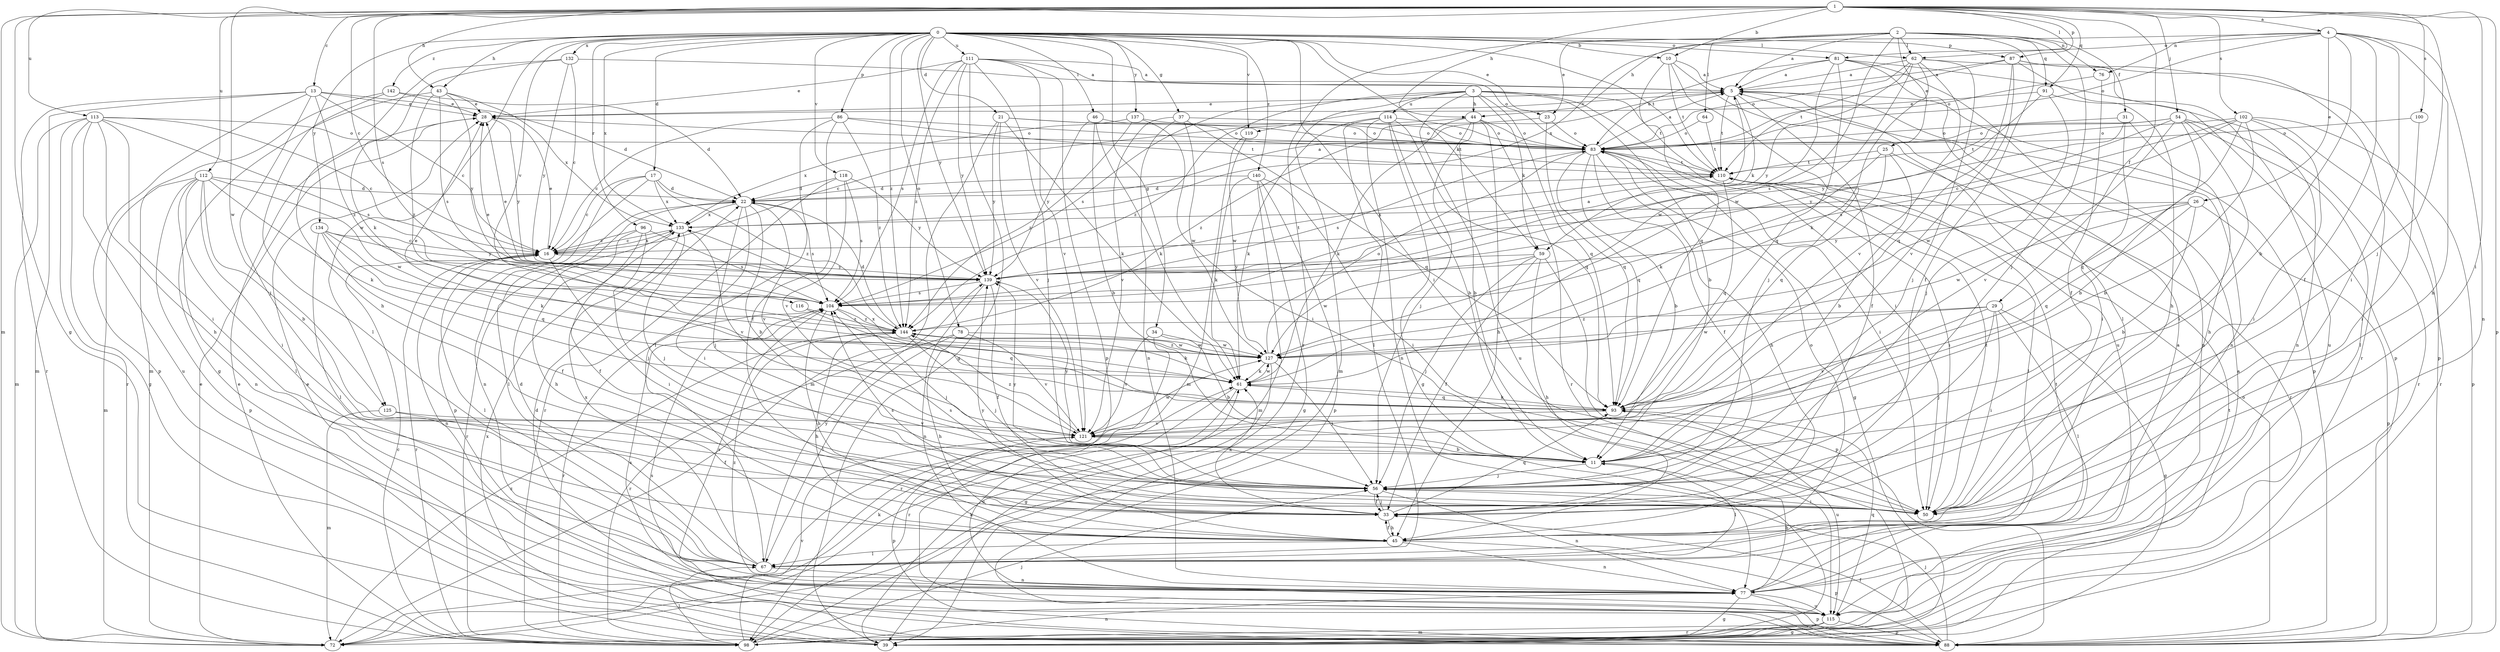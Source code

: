 strict digraph  {
0;
1;
2;
3;
4;
5;
10;
11;
13;
16;
17;
21;
22;
23;
25;
26;
28;
29;
31;
33;
34;
37;
39;
43;
44;
45;
46;
50;
54;
56;
59;
61;
62;
64;
67;
72;
76;
77;
78;
81;
83;
86;
87;
88;
91;
93;
96;
98;
100;
102;
104;
110;
111;
112;
113;
114;
115;
116;
118;
119;
121;
125;
127;
132;
133;
134;
137;
139;
140;
142;
144;
0 -> 10  [label=b];
0 -> 17  [label=d];
0 -> 21  [label=d];
0 -> 23  [label=e];
0 -> 34  [label=g];
0 -> 37  [label=g];
0 -> 43  [label=h];
0 -> 46  [label=i];
0 -> 50  [label=i];
0 -> 59  [label=k];
0 -> 62  [label=l];
0 -> 78  [label=o];
0 -> 81  [label=o];
0 -> 86  [label=p];
0 -> 87  [label=p];
0 -> 96  [label=r];
0 -> 110  [label=t];
0 -> 111  [label=u];
0 -> 116  [label=v];
0 -> 118  [label=v];
0 -> 119  [label=v];
0 -> 125  [label=w];
0 -> 132  [label=x];
0 -> 133  [label=x];
0 -> 134  [label=y];
0 -> 137  [label=y];
0 -> 139  [label=y];
0 -> 140  [label=z];
0 -> 142  [label=z];
0 -> 144  [label=z];
1 -> 4  [label=a];
1 -> 10  [label=b];
1 -> 13  [label=c];
1 -> 16  [label=c];
1 -> 29  [label=f];
1 -> 39  [label=g];
1 -> 43  [label=h];
1 -> 44  [label=h];
1 -> 50  [label=i];
1 -> 54  [label=j];
1 -> 56  [label=j];
1 -> 62  [label=l];
1 -> 72  [label=m];
1 -> 87  [label=p];
1 -> 88  [label=p];
1 -> 91  [label=q];
1 -> 100  [label=s];
1 -> 102  [label=s];
1 -> 104  [label=s];
1 -> 112  [label=u];
1 -> 113  [label=u];
1 -> 125  [label=w];
2 -> 5  [label=a];
2 -> 23  [label=e];
2 -> 25  [label=e];
2 -> 31  [label=f];
2 -> 33  [label=f];
2 -> 56  [label=j];
2 -> 62  [label=l];
2 -> 64  [label=l];
2 -> 76  [label=n];
2 -> 91  [label=q];
2 -> 98  [label=r];
2 -> 127  [label=w];
2 -> 133  [label=x];
3 -> 11  [label=b];
3 -> 44  [label=h];
3 -> 50  [label=i];
3 -> 59  [label=k];
3 -> 72  [label=m];
3 -> 93  [label=q];
3 -> 104  [label=s];
3 -> 110  [label=t];
3 -> 114  [label=u];
3 -> 115  [label=u];
3 -> 144  [label=z];
4 -> 11  [label=b];
4 -> 26  [label=e];
4 -> 33  [label=f];
4 -> 44  [label=h];
4 -> 45  [label=h];
4 -> 50  [label=i];
4 -> 76  [label=n];
4 -> 77  [label=n];
4 -> 81  [label=o];
4 -> 83  [label=o];
5 -> 28  [label=e];
5 -> 33  [label=f];
5 -> 59  [label=k];
5 -> 77  [label=n];
5 -> 88  [label=p];
5 -> 110  [label=t];
5 -> 119  [label=v];
10 -> 5  [label=a];
10 -> 56  [label=j];
10 -> 93  [label=q];
10 -> 110  [label=t];
10 -> 115  [label=u];
11 -> 56  [label=j];
11 -> 67  [label=l];
11 -> 139  [label=y];
13 -> 16  [label=c];
13 -> 22  [label=d];
13 -> 28  [label=e];
13 -> 56  [label=j];
13 -> 72  [label=m];
13 -> 88  [label=p];
13 -> 98  [label=r];
13 -> 144  [label=z];
16 -> 28  [label=e];
16 -> 50  [label=i];
16 -> 67  [label=l];
16 -> 77  [label=n];
16 -> 98  [label=r];
16 -> 133  [label=x];
16 -> 139  [label=y];
17 -> 16  [label=c];
17 -> 22  [label=d];
17 -> 77  [label=n];
17 -> 88  [label=p];
17 -> 133  [label=x];
17 -> 144  [label=z];
21 -> 61  [label=k];
21 -> 72  [label=m];
21 -> 83  [label=o];
21 -> 110  [label=t];
21 -> 121  [label=v];
21 -> 139  [label=y];
22 -> 5  [label=a];
22 -> 11  [label=b];
22 -> 50  [label=i];
22 -> 56  [label=j];
22 -> 67  [label=l];
22 -> 104  [label=s];
22 -> 121  [label=v];
22 -> 133  [label=x];
23 -> 83  [label=o];
23 -> 93  [label=q];
23 -> 144  [label=z];
25 -> 11  [label=b];
25 -> 61  [label=k];
25 -> 93  [label=q];
25 -> 98  [label=r];
25 -> 110  [label=t];
26 -> 11  [label=b];
26 -> 88  [label=p];
26 -> 93  [label=q];
26 -> 127  [label=w];
26 -> 133  [label=x];
26 -> 139  [label=y];
28 -> 83  [label=o];
28 -> 139  [label=y];
29 -> 39  [label=g];
29 -> 50  [label=i];
29 -> 56  [label=j];
29 -> 67  [label=l];
29 -> 121  [label=v];
29 -> 127  [label=w];
29 -> 144  [label=z];
31 -> 45  [label=h];
31 -> 50  [label=i];
31 -> 83  [label=o];
31 -> 139  [label=y];
33 -> 45  [label=h];
33 -> 56  [label=j];
33 -> 61  [label=k];
33 -> 93  [label=q];
33 -> 104  [label=s];
34 -> 11  [label=b];
34 -> 98  [label=r];
34 -> 121  [label=v];
34 -> 127  [label=w];
37 -> 77  [label=n];
37 -> 83  [label=o];
37 -> 93  [label=q];
37 -> 121  [label=v];
37 -> 127  [label=w];
39 -> 61  [label=k];
39 -> 110  [label=t];
39 -> 133  [label=x];
43 -> 28  [label=e];
43 -> 39  [label=g];
43 -> 104  [label=s];
43 -> 133  [label=x];
43 -> 139  [label=y];
43 -> 144  [label=z];
44 -> 11  [label=b];
44 -> 16  [label=c];
44 -> 45  [label=h];
44 -> 56  [label=j];
44 -> 61  [label=k];
44 -> 83  [label=o];
44 -> 98  [label=r];
45 -> 33  [label=f];
45 -> 67  [label=l];
45 -> 77  [label=n];
45 -> 83  [label=o];
45 -> 88  [label=p];
45 -> 139  [label=y];
46 -> 11  [label=b];
46 -> 61  [label=k];
46 -> 83  [label=o];
46 -> 139  [label=y];
50 -> 104  [label=s];
50 -> 110  [label=t];
54 -> 11  [label=b];
54 -> 16  [label=c];
54 -> 50  [label=i];
54 -> 67  [label=l];
54 -> 83  [label=o];
54 -> 98  [label=r];
54 -> 110  [label=t];
54 -> 121  [label=v];
56 -> 33  [label=f];
56 -> 50  [label=i];
56 -> 77  [label=n];
56 -> 139  [label=y];
59 -> 33  [label=f];
59 -> 45  [label=h];
59 -> 56  [label=j];
59 -> 88  [label=p];
59 -> 127  [label=w];
59 -> 139  [label=y];
61 -> 93  [label=q];
61 -> 98  [label=r];
61 -> 115  [label=u];
61 -> 127  [label=w];
62 -> 5  [label=a];
62 -> 56  [label=j];
62 -> 61  [label=k];
62 -> 83  [label=o];
62 -> 104  [label=s];
62 -> 115  [label=u];
62 -> 121  [label=v];
62 -> 139  [label=y];
64 -> 83  [label=o];
64 -> 110  [label=t];
67 -> 22  [label=d];
67 -> 77  [label=n];
67 -> 133  [label=x];
67 -> 139  [label=y];
72 -> 28  [label=e];
72 -> 61  [label=k];
72 -> 144  [label=z];
76 -> 33  [label=f];
76 -> 83  [label=o];
77 -> 5  [label=a];
77 -> 11  [label=b];
77 -> 39  [label=g];
77 -> 88  [label=p];
77 -> 104  [label=s];
77 -> 110  [label=t];
77 -> 115  [label=u];
77 -> 144  [label=z];
78 -> 45  [label=h];
78 -> 67  [label=l];
78 -> 98  [label=r];
78 -> 121  [label=v];
78 -> 127  [label=w];
81 -> 5  [label=a];
81 -> 67  [label=l];
81 -> 83  [label=o];
81 -> 88  [label=p];
81 -> 93  [label=q];
81 -> 115  [label=u];
81 -> 127  [label=w];
83 -> 5  [label=a];
83 -> 11  [label=b];
83 -> 33  [label=f];
83 -> 39  [label=g];
83 -> 45  [label=h];
83 -> 50  [label=i];
83 -> 93  [label=q];
83 -> 104  [label=s];
83 -> 110  [label=t];
86 -> 16  [label=c];
86 -> 33  [label=f];
86 -> 67  [label=l];
86 -> 83  [label=o];
86 -> 110  [label=t];
86 -> 144  [label=z];
87 -> 5  [label=a];
87 -> 45  [label=h];
87 -> 88  [label=p];
87 -> 93  [label=q];
87 -> 98  [label=r];
87 -> 110  [label=t];
87 -> 121  [label=v];
88 -> 28  [label=e];
88 -> 33  [label=f];
88 -> 56  [label=j];
88 -> 83  [label=o];
88 -> 104  [label=s];
91 -> 28  [label=e];
91 -> 56  [label=j];
91 -> 77  [label=n];
91 -> 139  [label=y];
93 -> 61  [label=k];
93 -> 115  [label=u];
93 -> 121  [label=v];
93 -> 133  [label=x];
96 -> 16  [label=c];
96 -> 33  [label=f];
96 -> 45  [label=h];
96 -> 56  [label=j];
96 -> 104  [label=s];
98 -> 5  [label=a];
98 -> 16  [label=c];
98 -> 28  [label=e];
98 -> 56  [label=j];
98 -> 67  [label=l];
98 -> 77  [label=n];
98 -> 121  [label=v];
100 -> 50  [label=i];
100 -> 83  [label=o];
102 -> 11  [label=b];
102 -> 50  [label=i];
102 -> 83  [label=o];
102 -> 88  [label=p];
102 -> 93  [label=q];
102 -> 98  [label=r];
102 -> 104  [label=s];
102 -> 127  [label=w];
104 -> 5  [label=a];
104 -> 28  [label=e];
104 -> 45  [label=h];
104 -> 56  [label=j];
104 -> 98  [label=r];
104 -> 144  [label=z];
110 -> 22  [label=d];
110 -> 50  [label=i];
110 -> 67  [label=l];
110 -> 93  [label=q];
111 -> 5  [label=a];
111 -> 28  [label=e];
111 -> 39  [label=g];
111 -> 56  [label=j];
111 -> 83  [label=o];
111 -> 88  [label=p];
111 -> 104  [label=s];
111 -> 121  [label=v];
111 -> 139  [label=y];
111 -> 144  [label=z];
112 -> 11  [label=b];
112 -> 22  [label=d];
112 -> 50  [label=i];
112 -> 61  [label=k];
112 -> 67  [label=l];
112 -> 72  [label=m];
112 -> 77  [label=n];
112 -> 88  [label=p];
112 -> 127  [label=w];
113 -> 16  [label=c];
113 -> 39  [label=g];
113 -> 45  [label=h];
113 -> 50  [label=i];
113 -> 72  [label=m];
113 -> 83  [label=o];
113 -> 98  [label=r];
113 -> 104  [label=s];
113 -> 115  [label=u];
114 -> 11  [label=b];
114 -> 39  [label=g];
114 -> 61  [label=k];
114 -> 67  [label=l];
114 -> 77  [label=n];
114 -> 83  [label=o];
114 -> 93  [label=q];
115 -> 22  [label=d];
115 -> 39  [label=g];
115 -> 72  [label=m];
115 -> 88  [label=p];
115 -> 93  [label=q];
115 -> 98  [label=r];
115 -> 104  [label=s];
116 -> 93  [label=q];
116 -> 144  [label=z];
118 -> 22  [label=d];
118 -> 98  [label=r];
118 -> 104  [label=s];
118 -> 121  [label=v];
118 -> 139  [label=y];
119 -> 72  [label=m];
119 -> 127  [label=w];
121 -> 11  [label=b];
121 -> 88  [label=p];
121 -> 127  [label=w];
121 -> 144  [label=z];
125 -> 33  [label=f];
125 -> 72  [label=m];
125 -> 121  [label=v];
127 -> 28  [label=e];
127 -> 39  [label=g];
127 -> 56  [label=j];
127 -> 61  [label=k];
127 -> 83  [label=o];
127 -> 144  [label=z];
132 -> 5  [label=a];
132 -> 16  [label=c];
132 -> 45  [label=h];
132 -> 61  [label=k];
132 -> 139  [label=y];
133 -> 16  [label=c];
133 -> 56  [label=j];
133 -> 98  [label=r];
133 -> 121  [label=v];
134 -> 16  [label=c];
134 -> 33  [label=f];
134 -> 61  [label=k];
134 -> 67  [label=l];
134 -> 93  [label=q];
134 -> 139  [label=y];
137 -> 50  [label=i];
137 -> 83  [label=o];
137 -> 133  [label=x];
137 -> 144  [label=z];
139 -> 28  [label=e];
139 -> 33  [label=f];
139 -> 77  [label=n];
139 -> 104  [label=s];
139 -> 110  [label=t];
140 -> 22  [label=d];
140 -> 39  [label=g];
140 -> 50  [label=i];
140 -> 61  [label=k];
140 -> 72  [label=m];
140 -> 88  [label=p];
142 -> 22  [label=d];
142 -> 28  [label=e];
142 -> 67  [label=l];
142 -> 72  [label=m];
144 -> 22  [label=d];
144 -> 45  [label=h];
144 -> 56  [label=j];
144 -> 61  [label=k];
144 -> 127  [label=w];
}
